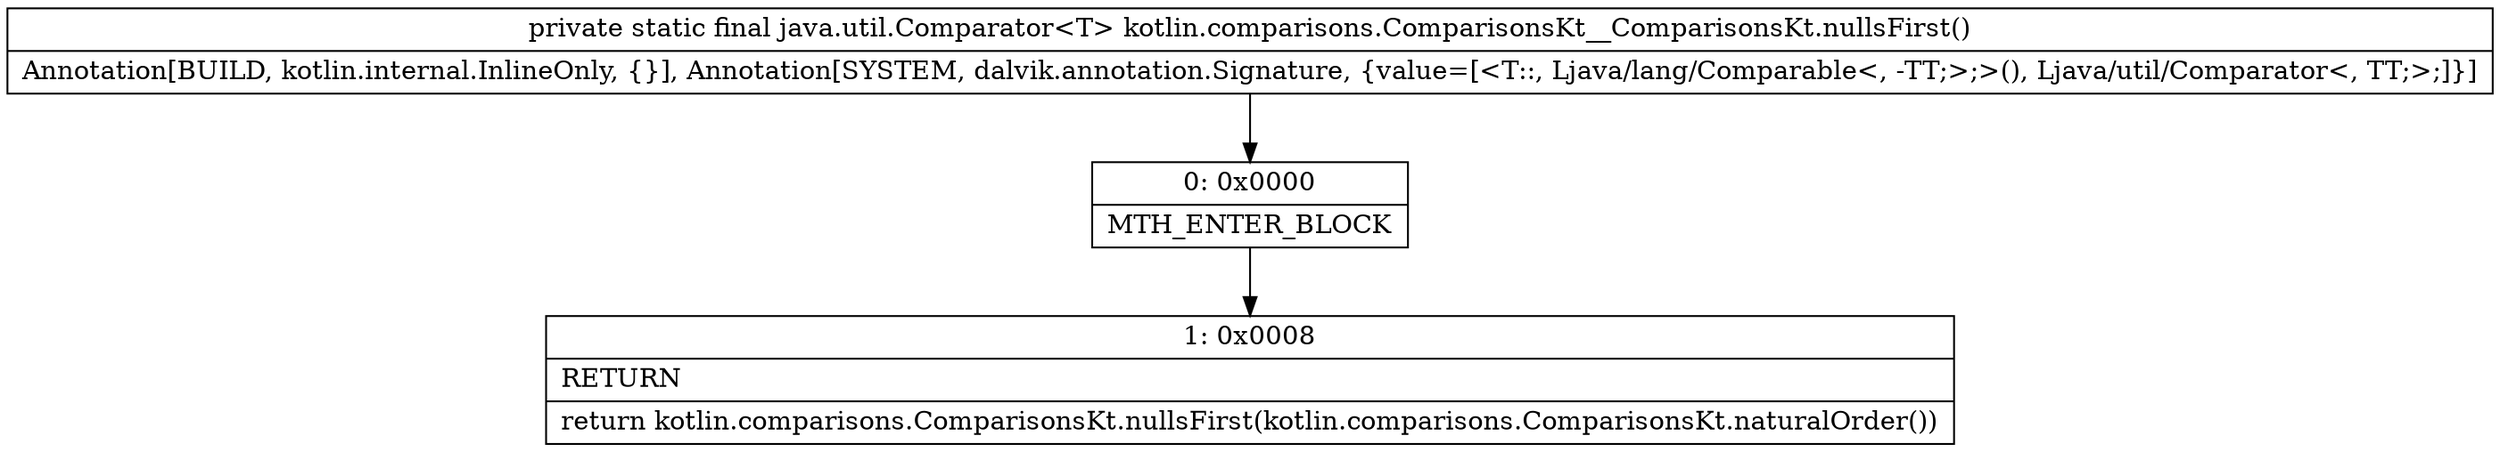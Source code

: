 digraph "CFG forkotlin.comparisons.ComparisonsKt__ComparisonsKt.nullsFirst()Ljava\/util\/Comparator;" {
Node_0 [shape=record,label="{0\:\ 0x0000|MTH_ENTER_BLOCK\l}"];
Node_1 [shape=record,label="{1\:\ 0x0008|RETURN\l|return kotlin.comparisons.ComparisonsKt.nullsFirst(kotlin.comparisons.ComparisonsKt.naturalOrder())\l}"];
MethodNode[shape=record,label="{private static final java.util.Comparator\<T\> kotlin.comparisons.ComparisonsKt__ComparisonsKt.nullsFirst()  | Annotation[BUILD, kotlin.internal.InlineOnly, \{\}], Annotation[SYSTEM, dalvik.annotation.Signature, \{value=[\<T::, Ljava\/lang\/Comparable\<, \-TT;\>;\>(), Ljava\/util\/Comparator\<, TT;\>;]\}]\l}"];
MethodNode -> Node_0;
Node_0 -> Node_1;
}

